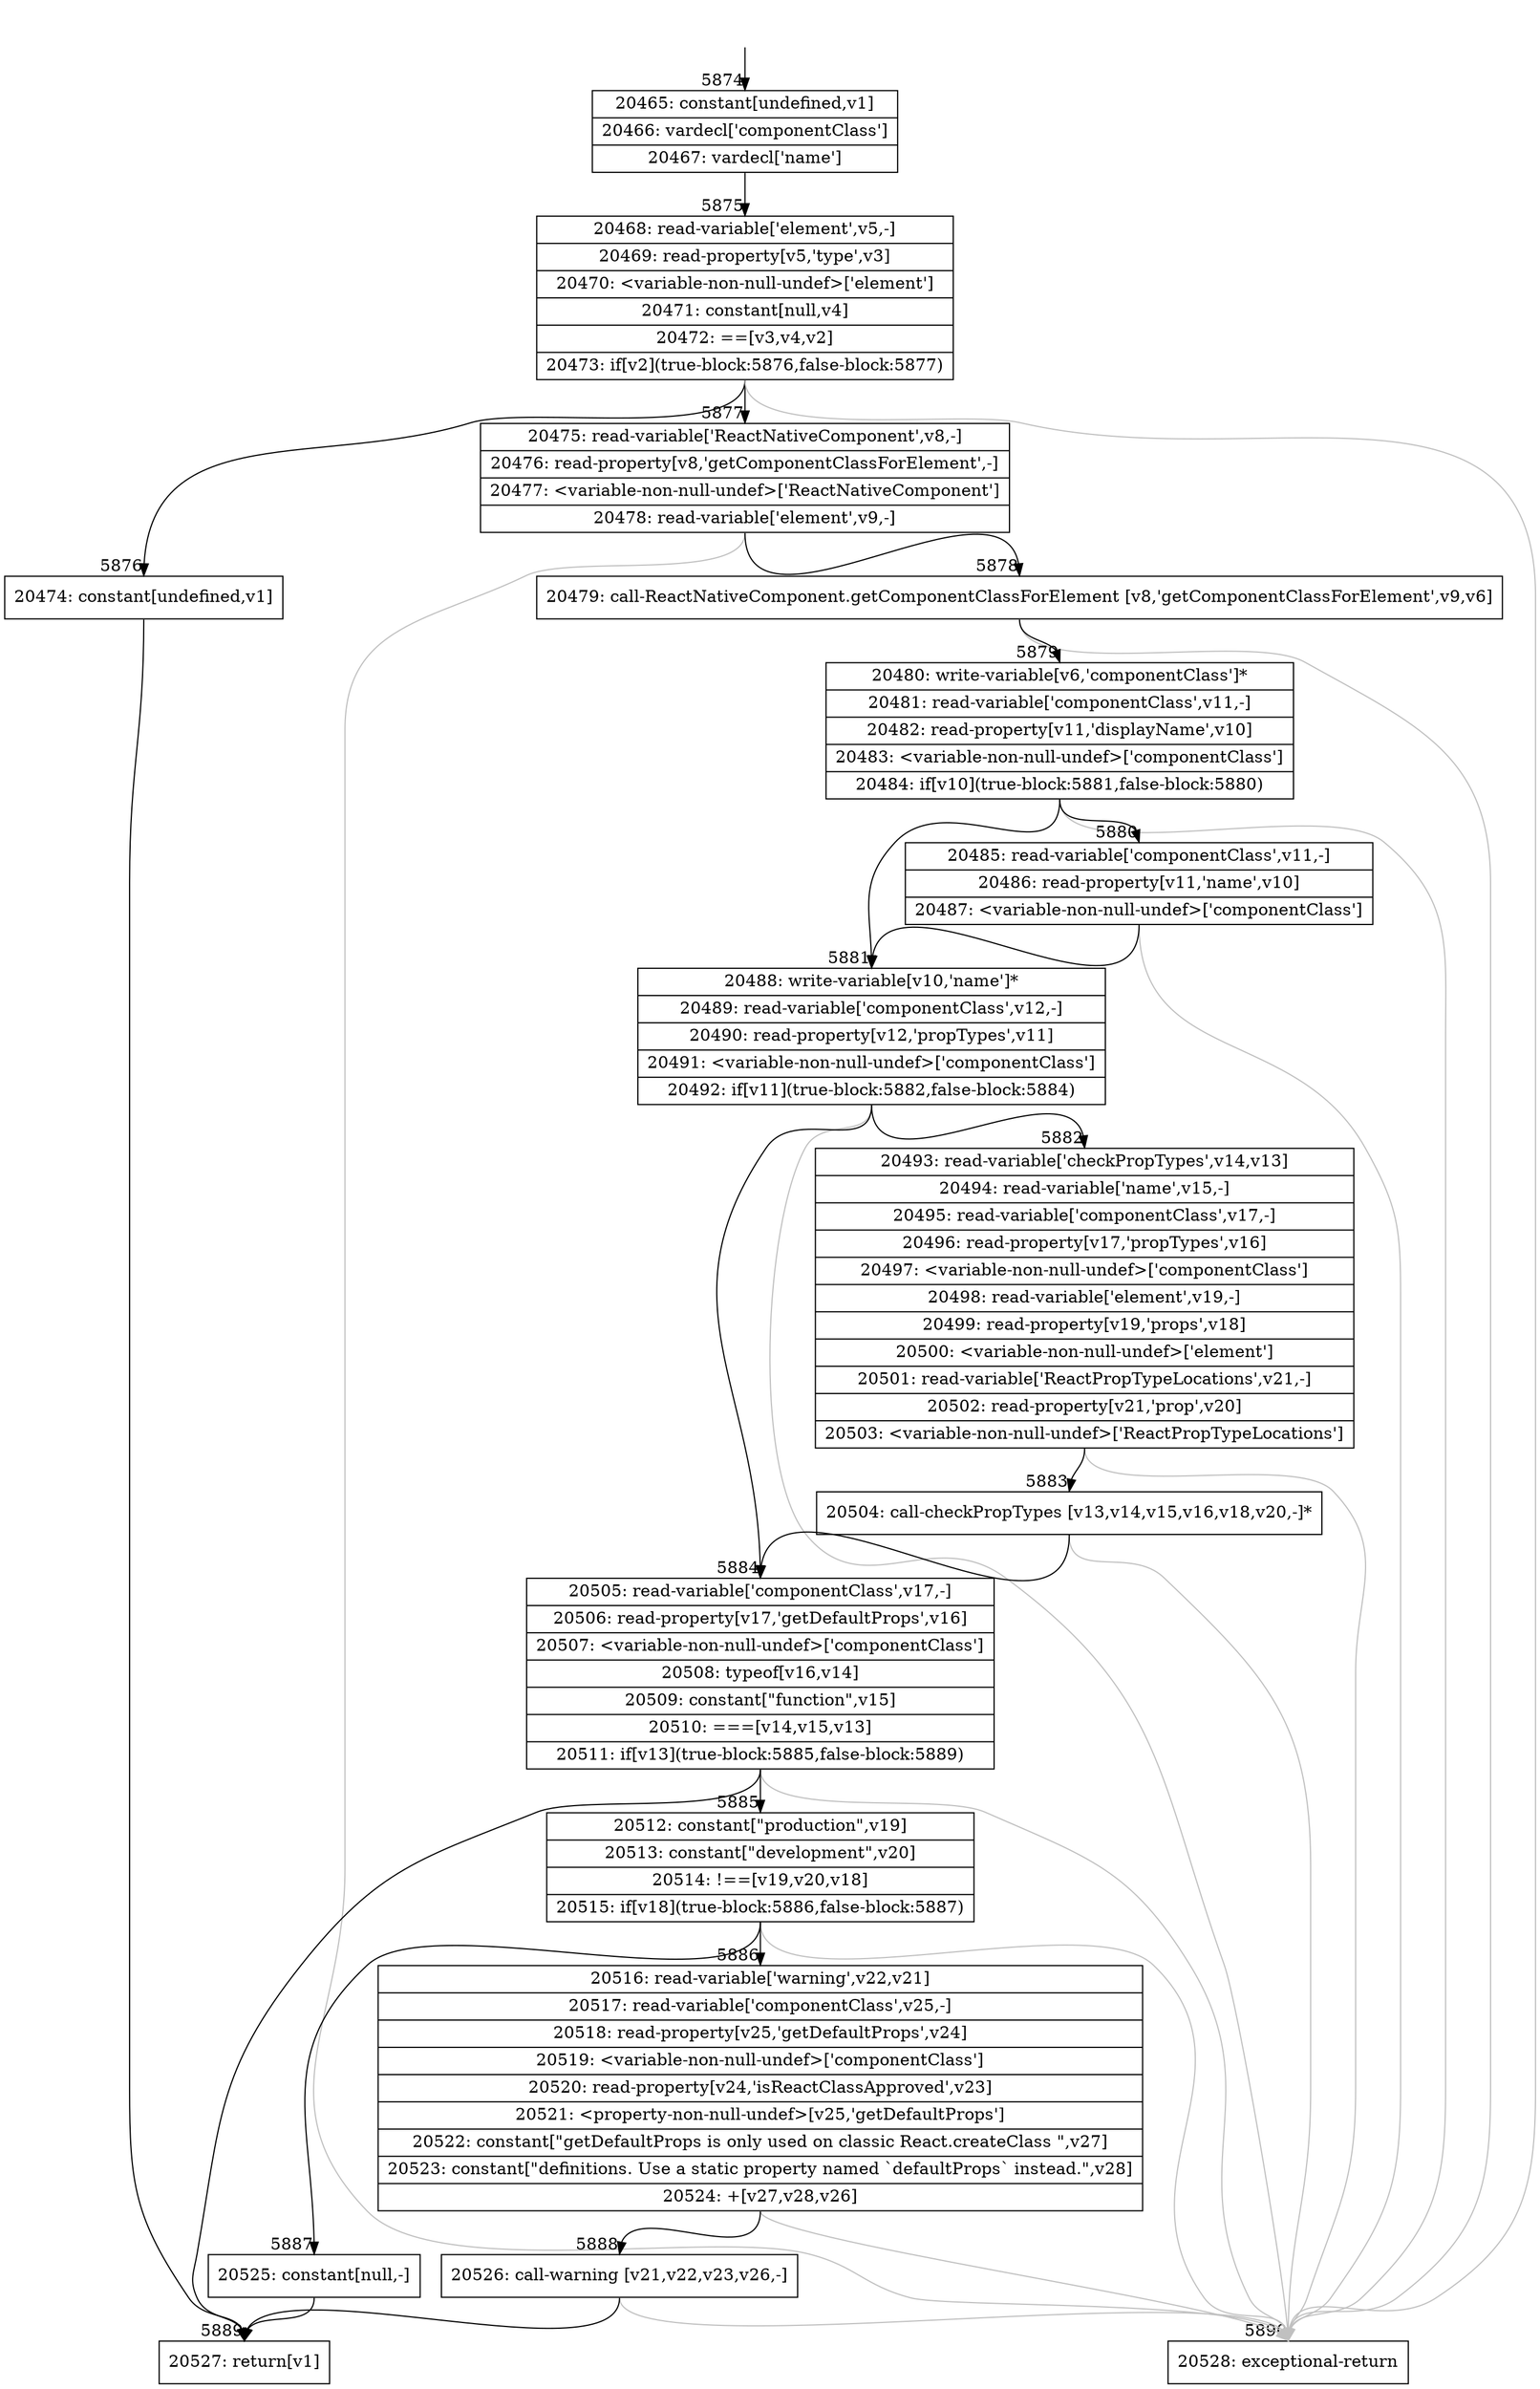 digraph {
rankdir="TD"
BB_entry393[shape=none,label=""];
BB_entry393 -> BB5874 [tailport=s, headport=n, headlabel="    5874"]
BB5874 [shape=record label="{20465: constant[undefined,v1]|20466: vardecl['componentClass']|20467: vardecl['name']}" ] 
BB5874 -> BB5875 [tailport=s, headport=n, headlabel="      5875"]
BB5875 [shape=record label="{20468: read-variable['element',v5,-]|20469: read-property[v5,'type',v3]|20470: \<variable-non-null-undef\>['element']|20471: constant[null,v4]|20472: ==[v3,v4,v2]|20473: if[v2](true-block:5876,false-block:5877)}" ] 
BB5875 -> BB5876 [tailport=s, headport=n, headlabel="      5876"]
BB5875 -> BB5877 [tailport=s, headport=n, headlabel="      5877"]
BB5875 -> BB5890 [tailport=s, headport=n, color=gray, headlabel="      5890"]
BB5876 [shape=record label="{20474: constant[undefined,v1]}" ] 
BB5876 -> BB5889 [tailport=s, headport=n, headlabel="      5889"]
BB5877 [shape=record label="{20475: read-variable['ReactNativeComponent',v8,-]|20476: read-property[v8,'getComponentClassForElement',-]|20477: \<variable-non-null-undef\>['ReactNativeComponent']|20478: read-variable['element',v9,-]}" ] 
BB5877 -> BB5878 [tailport=s, headport=n, headlabel="      5878"]
BB5877 -> BB5890 [tailport=s, headport=n, color=gray]
BB5878 [shape=record label="{20479: call-ReactNativeComponent.getComponentClassForElement [v8,'getComponentClassForElement',v9,v6]}" ] 
BB5878 -> BB5879 [tailport=s, headport=n, headlabel="      5879"]
BB5878 -> BB5890 [tailport=s, headport=n, color=gray]
BB5879 [shape=record label="{20480: write-variable[v6,'componentClass']*|20481: read-variable['componentClass',v11,-]|20482: read-property[v11,'displayName',v10]|20483: \<variable-non-null-undef\>['componentClass']|20484: if[v10](true-block:5881,false-block:5880)}" ] 
BB5879 -> BB5881 [tailport=s, headport=n, headlabel="      5881"]
BB5879 -> BB5880 [tailport=s, headport=n, headlabel="      5880"]
BB5879 -> BB5890 [tailport=s, headport=n, color=gray]
BB5880 [shape=record label="{20485: read-variable['componentClass',v11,-]|20486: read-property[v11,'name',v10]|20487: \<variable-non-null-undef\>['componentClass']}" ] 
BB5880 -> BB5881 [tailport=s, headport=n]
BB5880 -> BB5890 [tailport=s, headport=n, color=gray]
BB5881 [shape=record label="{20488: write-variable[v10,'name']*|20489: read-variable['componentClass',v12,-]|20490: read-property[v12,'propTypes',v11]|20491: \<variable-non-null-undef\>['componentClass']|20492: if[v11](true-block:5882,false-block:5884)}" ] 
BB5881 -> BB5882 [tailport=s, headport=n, headlabel="      5882"]
BB5881 -> BB5884 [tailport=s, headport=n, headlabel="      5884"]
BB5881 -> BB5890 [tailport=s, headport=n, color=gray]
BB5882 [shape=record label="{20493: read-variable['checkPropTypes',v14,v13]|20494: read-variable['name',v15,-]|20495: read-variable['componentClass',v17,-]|20496: read-property[v17,'propTypes',v16]|20497: \<variable-non-null-undef\>['componentClass']|20498: read-variable['element',v19,-]|20499: read-property[v19,'props',v18]|20500: \<variable-non-null-undef\>['element']|20501: read-variable['ReactPropTypeLocations',v21,-]|20502: read-property[v21,'prop',v20]|20503: \<variable-non-null-undef\>['ReactPropTypeLocations']}" ] 
BB5882 -> BB5883 [tailport=s, headport=n, headlabel="      5883"]
BB5882 -> BB5890 [tailport=s, headport=n, color=gray]
BB5883 [shape=record label="{20504: call-checkPropTypes [v13,v14,v15,v16,v18,v20,-]*}" ] 
BB5883 -> BB5884 [tailport=s, headport=n]
BB5883 -> BB5890 [tailport=s, headport=n, color=gray]
BB5884 [shape=record label="{20505: read-variable['componentClass',v17,-]|20506: read-property[v17,'getDefaultProps',v16]|20507: \<variable-non-null-undef\>['componentClass']|20508: typeof[v16,v14]|20509: constant[\"function\",v15]|20510: ===[v14,v15,v13]|20511: if[v13](true-block:5885,false-block:5889)}" ] 
BB5884 -> BB5885 [tailport=s, headport=n, headlabel="      5885"]
BB5884 -> BB5889 [tailport=s, headport=n]
BB5884 -> BB5890 [tailport=s, headport=n, color=gray]
BB5885 [shape=record label="{20512: constant[\"production\",v19]|20513: constant[\"development\",v20]|20514: !==[v19,v20,v18]|20515: if[v18](true-block:5886,false-block:5887)}" ] 
BB5885 -> BB5886 [tailport=s, headport=n, headlabel="      5886"]
BB5885 -> BB5887 [tailport=s, headport=n, headlabel="      5887"]
BB5885 -> BB5890 [tailport=s, headport=n, color=gray]
BB5886 [shape=record label="{20516: read-variable['warning',v22,v21]|20517: read-variable['componentClass',v25,-]|20518: read-property[v25,'getDefaultProps',v24]|20519: \<variable-non-null-undef\>['componentClass']|20520: read-property[v24,'isReactClassApproved',v23]|20521: \<property-non-null-undef\>[v25,'getDefaultProps']|20522: constant[\"getDefaultProps is only used on classic React.createClass \",v27]|20523: constant[\"definitions. Use a static property named `defaultProps` instead.\",v28]|20524: +[v27,v28,v26]}" ] 
BB5886 -> BB5888 [tailport=s, headport=n, headlabel="      5888"]
BB5886 -> BB5890 [tailport=s, headport=n, color=gray]
BB5887 [shape=record label="{20525: constant[null,-]}" ] 
BB5887 -> BB5889 [tailport=s, headport=n]
BB5888 [shape=record label="{20526: call-warning [v21,v22,v23,v26,-]}" ] 
BB5888 -> BB5889 [tailport=s, headport=n]
BB5888 -> BB5890 [tailport=s, headport=n, color=gray]
BB5889 [shape=record label="{20527: return[v1]}" ] 
BB5890 [shape=record label="{20528: exceptional-return}" ] 
//#$~ 10483
}
